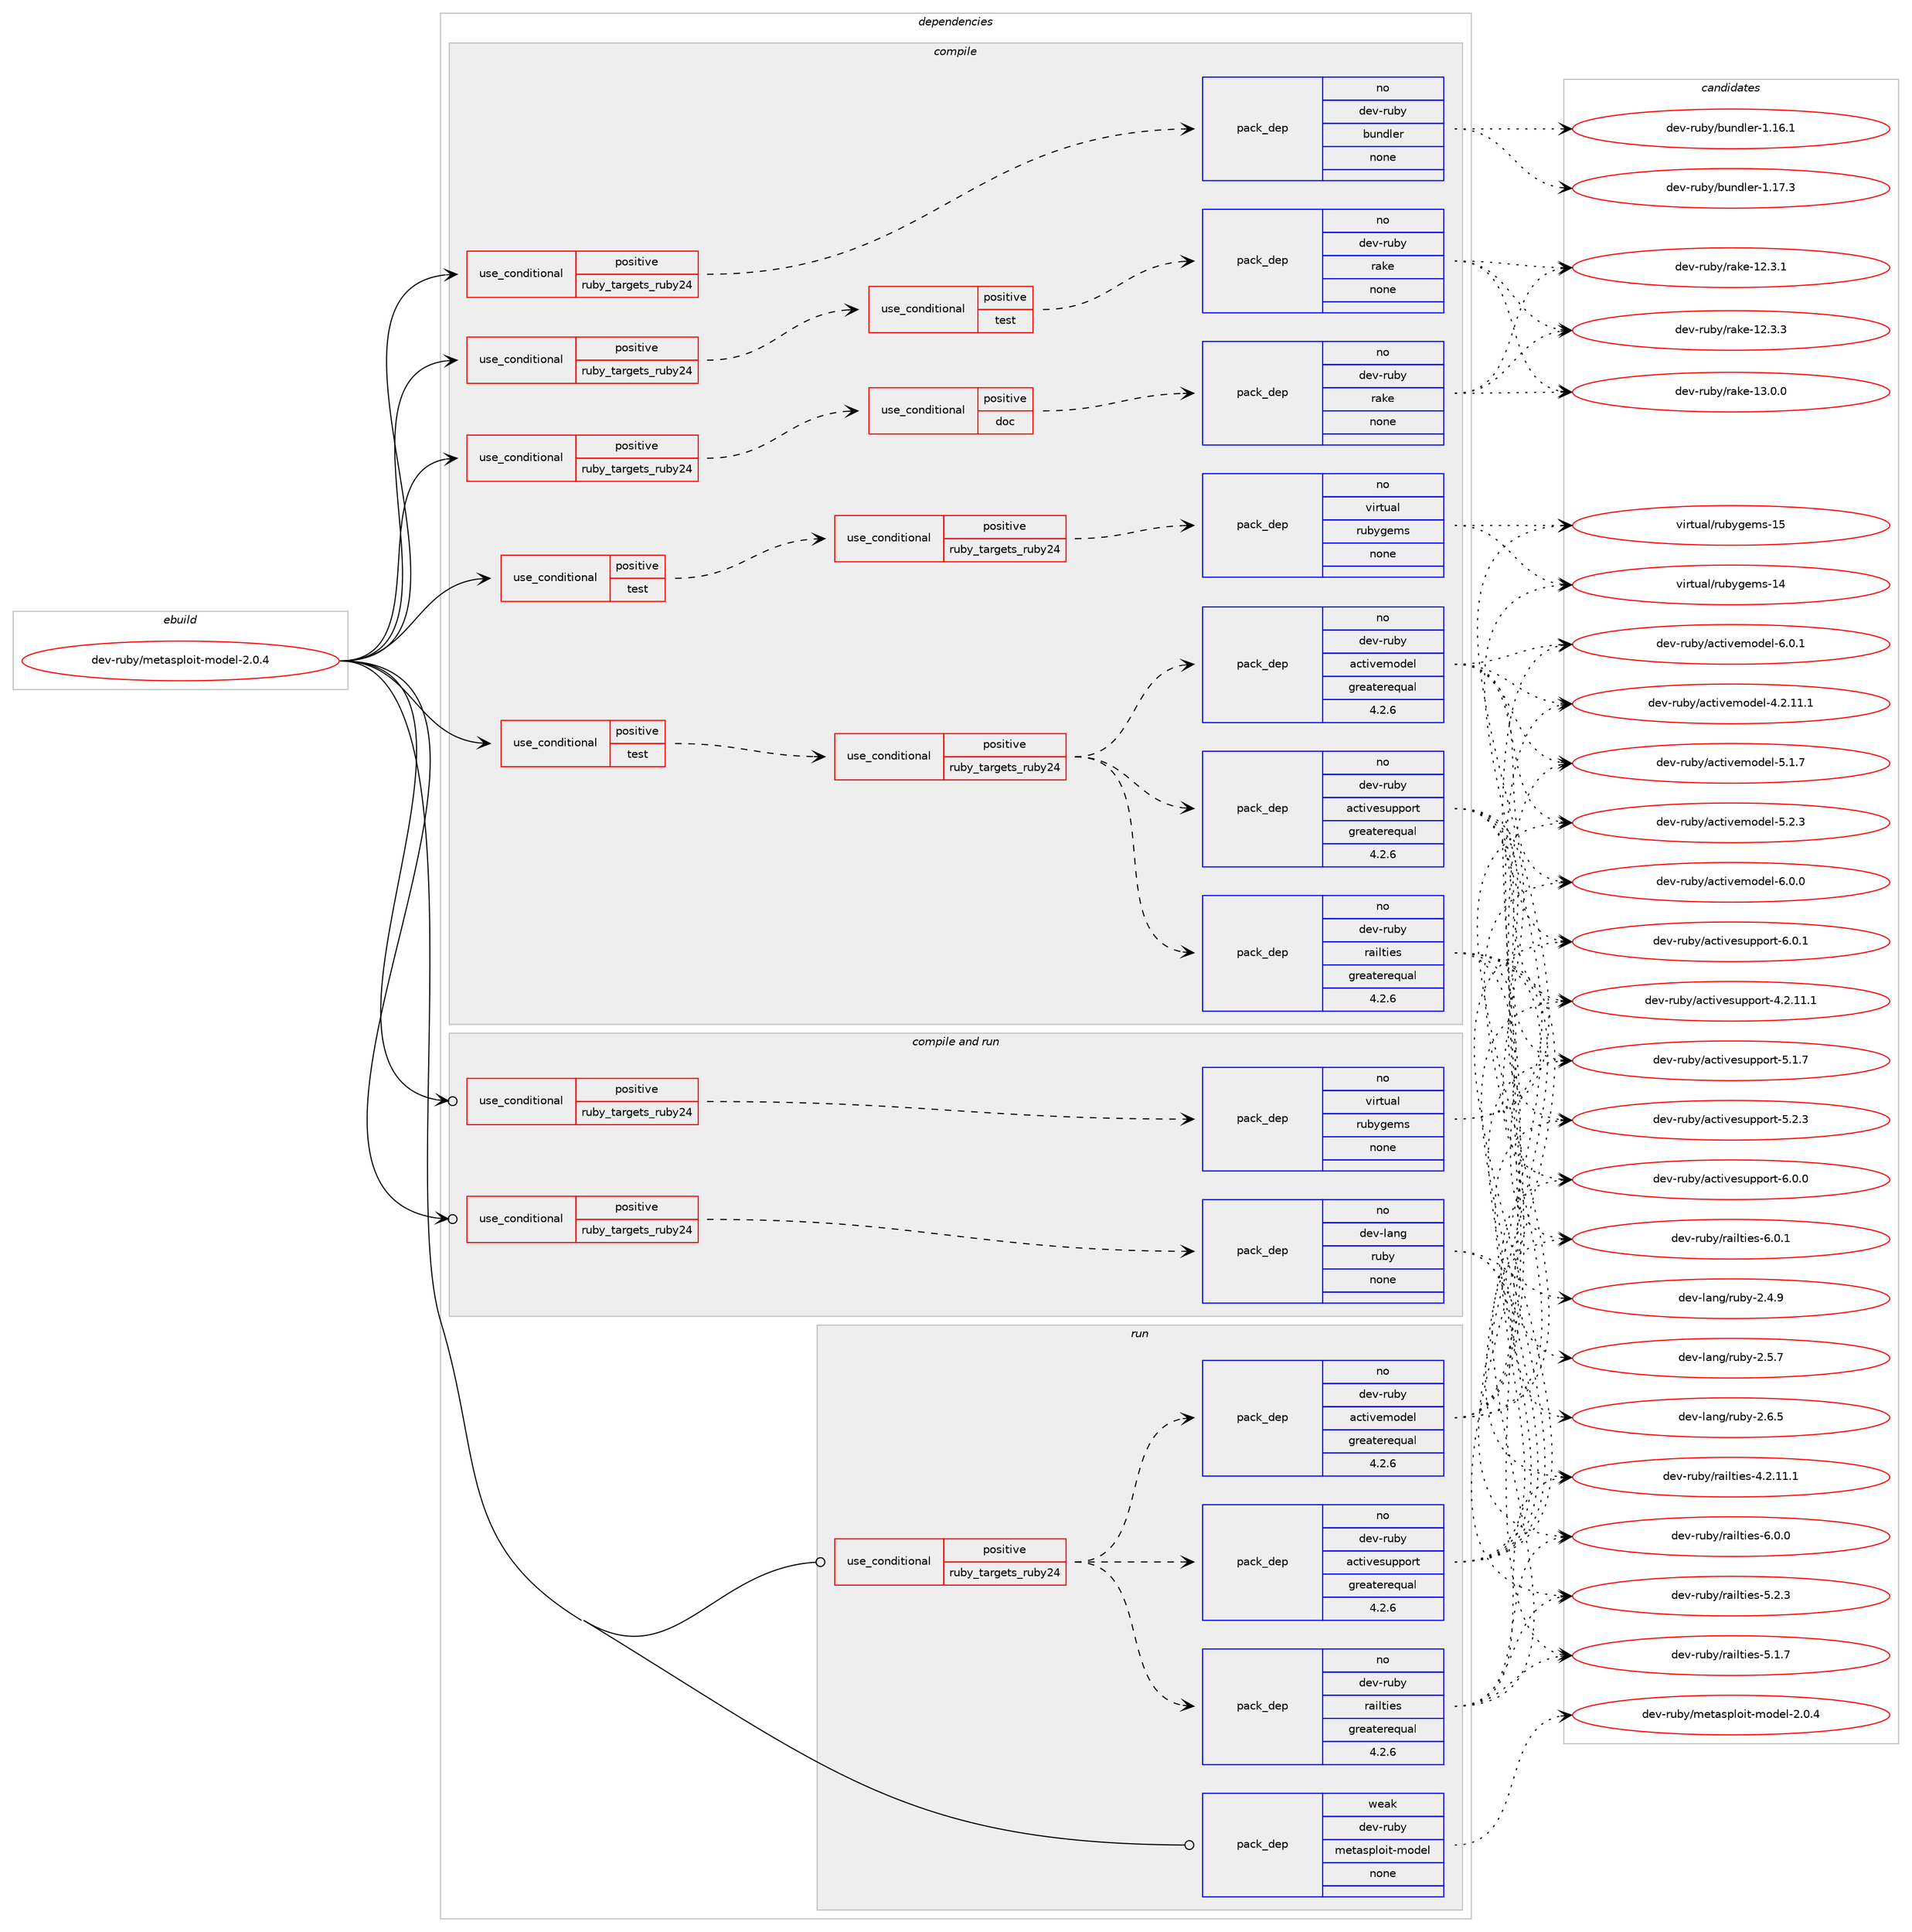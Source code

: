 digraph prolog {

# *************
# Graph options
# *************

newrank=true;
concentrate=true;
compound=true;
graph [rankdir=LR,fontname=Helvetica,fontsize=10,ranksep=1.5];#, ranksep=2.5, nodesep=0.2];
edge  [arrowhead=vee];
node  [fontname=Helvetica,fontsize=10];

# **********
# The ebuild
# **********

subgraph cluster_leftcol {
color=gray;
rank=same;
label=<<i>ebuild</i>>;
id [label="dev-ruby/metasploit-model-2.0.4", color=red, width=4, href="../dev-ruby/metasploit-model-2.0.4.svg"];
}

# ****************
# The dependencies
# ****************

subgraph cluster_midcol {
color=gray;
label=<<i>dependencies</i>>;
subgraph cluster_compile {
fillcolor="#eeeeee";
style=filled;
label=<<i>compile</i>>;
subgraph cond167455 {
dependency695073 [label=<<TABLE BORDER="0" CELLBORDER="1" CELLSPACING="0" CELLPADDING="4"><TR><TD ROWSPAN="3" CELLPADDING="10">use_conditional</TD></TR><TR><TD>positive</TD></TR><TR><TD>ruby_targets_ruby24</TD></TR></TABLE>>, shape=none, color=red];
subgraph cond167456 {
dependency695074 [label=<<TABLE BORDER="0" CELLBORDER="1" CELLSPACING="0" CELLPADDING="4"><TR><TD ROWSPAN="3" CELLPADDING="10">use_conditional</TD></TR><TR><TD>positive</TD></TR><TR><TD>doc</TD></TR></TABLE>>, shape=none, color=red];
subgraph pack515633 {
dependency695075 [label=<<TABLE BORDER="0" CELLBORDER="1" CELLSPACING="0" CELLPADDING="4" WIDTH="220"><TR><TD ROWSPAN="6" CELLPADDING="30">pack_dep</TD></TR><TR><TD WIDTH="110">no</TD></TR><TR><TD>dev-ruby</TD></TR><TR><TD>rake</TD></TR><TR><TD>none</TD></TR><TR><TD></TD></TR></TABLE>>, shape=none, color=blue];
}
dependency695074:e -> dependency695075:w [weight=20,style="dashed",arrowhead="vee"];
}
dependency695073:e -> dependency695074:w [weight=20,style="dashed",arrowhead="vee"];
}
id:e -> dependency695073:w [weight=20,style="solid",arrowhead="vee"];
subgraph cond167457 {
dependency695076 [label=<<TABLE BORDER="0" CELLBORDER="1" CELLSPACING="0" CELLPADDING="4"><TR><TD ROWSPAN="3" CELLPADDING="10">use_conditional</TD></TR><TR><TD>positive</TD></TR><TR><TD>ruby_targets_ruby24</TD></TR></TABLE>>, shape=none, color=red];
subgraph cond167458 {
dependency695077 [label=<<TABLE BORDER="0" CELLBORDER="1" CELLSPACING="0" CELLPADDING="4"><TR><TD ROWSPAN="3" CELLPADDING="10">use_conditional</TD></TR><TR><TD>positive</TD></TR><TR><TD>test</TD></TR></TABLE>>, shape=none, color=red];
subgraph pack515634 {
dependency695078 [label=<<TABLE BORDER="0" CELLBORDER="1" CELLSPACING="0" CELLPADDING="4" WIDTH="220"><TR><TD ROWSPAN="6" CELLPADDING="30">pack_dep</TD></TR><TR><TD WIDTH="110">no</TD></TR><TR><TD>dev-ruby</TD></TR><TR><TD>rake</TD></TR><TR><TD>none</TD></TR><TR><TD></TD></TR></TABLE>>, shape=none, color=blue];
}
dependency695077:e -> dependency695078:w [weight=20,style="dashed",arrowhead="vee"];
}
dependency695076:e -> dependency695077:w [weight=20,style="dashed",arrowhead="vee"];
}
id:e -> dependency695076:w [weight=20,style="solid",arrowhead="vee"];
subgraph cond167459 {
dependency695079 [label=<<TABLE BORDER="0" CELLBORDER="1" CELLSPACING="0" CELLPADDING="4"><TR><TD ROWSPAN="3" CELLPADDING="10">use_conditional</TD></TR><TR><TD>positive</TD></TR><TR><TD>ruby_targets_ruby24</TD></TR></TABLE>>, shape=none, color=red];
subgraph pack515635 {
dependency695080 [label=<<TABLE BORDER="0" CELLBORDER="1" CELLSPACING="0" CELLPADDING="4" WIDTH="220"><TR><TD ROWSPAN="6" CELLPADDING="30">pack_dep</TD></TR><TR><TD WIDTH="110">no</TD></TR><TR><TD>dev-ruby</TD></TR><TR><TD>bundler</TD></TR><TR><TD>none</TD></TR><TR><TD></TD></TR></TABLE>>, shape=none, color=blue];
}
dependency695079:e -> dependency695080:w [weight=20,style="dashed",arrowhead="vee"];
}
id:e -> dependency695079:w [weight=20,style="solid",arrowhead="vee"];
subgraph cond167460 {
dependency695081 [label=<<TABLE BORDER="0" CELLBORDER="1" CELLSPACING="0" CELLPADDING="4"><TR><TD ROWSPAN="3" CELLPADDING="10">use_conditional</TD></TR><TR><TD>positive</TD></TR><TR><TD>test</TD></TR></TABLE>>, shape=none, color=red];
subgraph cond167461 {
dependency695082 [label=<<TABLE BORDER="0" CELLBORDER="1" CELLSPACING="0" CELLPADDING="4"><TR><TD ROWSPAN="3" CELLPADDING="10">use_conditional</TD></TR><TR><TD>positive</TD></TR><TR><TD>ruby_targets_ruby24</TD></TR></TABLE>>, shape=none, color=red];
subgraph pack515636 {
dependency695083 [label=<<TABLE BORDER="0" CELLBORDER="1" CELLSPACING="0" CELLPADDING="4" WIDTH="220"><TR><TD ROWSPAN="6" CELLPADDING="30">pack_dep</TD></TR><TR><TD WIDTH="110">no</TD></TR><TR><TD>dev-ruby</TD></TR><TR><TD>railties</TD></TR><TR><TD>greaterequal</TD></TR><TR><TD>4.2.6</TD></TR></TABLE>>, shape=none, color=blue];
}
dependency695082:e -> dependency695083:w [weight=20,style="dashed",arrowhead="vee"];
subgraph pack515637 {
dependency695084 [label=<<TABLE BORDER="0" CELLBORDER="1" CELLSPACING="0" CELLPADDING="4" WIDTH="220"><TR><TD ROWSPAN="6" CELLPADDING="30">pack_dep</TD></TR><TR><TD WIDTH="110">no</TD></TR><TR><TD>dev-ruby</TD></TR><TR><TD>activesupport</TD></TR><TR><TD>greaterequal</TD></TR><TR><TD>4.2.6</TD></TR></TABLE>>, shape=none, color=blue];
}
dependency695082:e -> dependency695084:w [weight=20,style="dashed",arrowhead="vee"];
subgraph pack515638 {
dependency695085 [label=<<TABLE BORDER="0" CELLBORDER="1" CELLSPACING="0" CELLPADDING="4" WIDTH="220"><TR><TD ROWSPAN="6" CELLPADDING="30">pack_dep</TD></TR><TR><TD WIDTH="110">no</TD></TR><TR><TD>dev-ruby</TD></TR><TR><TD>activemodel</TD></TR><TR><TD>greaterequal</TD></TR><TR><TD>4.2.6</TD></TR></TABLE>>, shape=none, color=blue];
}
dependency695082:e -> dependency695085:w [weight=20,style="dashed",arrowhead="vee"];
}
dependency695081:e -> dependency695082:w [weight=20,style="dashed",arrowhead="vee"];
}
id:e -> dependency695081:w [weight=20,style="solid",arrowhead="vee"];
subgraph cond167462 {
dependency695086 [label=<<TABLE BORDER="0" CELLBORDER="1" CELLSPACING="0" CELLPADDING="4"><TR><TD ROWSPAN="3" CELLPADDING="10">use_conditional</TD></TR><TR><TD>positive</TD></TR><TR><TD>test</TD></TR></TABLE>>, shape=none, color=red];
subgraph cond167463 {
dependency695087 [label=<<TABLE BORDER="0" CELLBORDER="1" CELLSPACING="0" CELLPADDING="4"><TR><TD ROWSPAN="3" CELLPADDING="10">use_conditional</TD></TR><TR><TD>positive</TD></TR><TR><TD>ruby_targets_ruby24</TD></TR></TABLE>>, shape=none, color=red];
subgraph pack515639 {
dependency695088 [label=<<TABLE BORDER="0" CELLBORDER="1" CELLSPACING="0" CELLPADDING="4" WIDTH="220"><TR><TD ROWSPAN="6" CELLPADDING="30">pack_dep</TD></TR><TR><TD WIDTH="110">no</TD></TR><TR><TD>virtual</TD></TR><TR><TD>rubygems</TD></TR><TR><TD>none</TD></TR><TR><TD></TD></TR></TABLE>>, shape=none, color=blue];
}
dependency695087:e -> dependency695088:w [weight=20,style="dashed",arrowhead="vee"];
}
dependency695086:e -> dependency695087:w [weight=20,style="dashed",arrowhead="vee"];
}
id:e -> dependency695086:w [weight=20,style="solid",arrowhead="vee"];
}
subgraph cluster_compileandrun {
fillcolor="#eeeeee";
style=filled;
label=<<i>compile and run</i>>;
subgraph cond167464 {
dependency695089 [label=<<TABLE BORDER="0" CELLBORDER="1" CELLSPACING="0" CELLPADDING="4"><TR><TD ROWSPAN="3" CELLPADDING="10">use_conditional</TD></TR><TR><TD>positive</TD></TR><TR><TD>ruby_targets_ruby24</TD></TR></TABLE>>, shape=none, color=red];
subgraph pack515640 {
dependency695090 [label=<<TABLE BORDER="0" CELLBORDER="1" CELLSPACING="0" CELLPADDING="4" WIDTH="220"><TR><TD ROWSPAN="6" CELLPADDING="30">pack_dep</TD></TR><TR><TD WIDTH="110">no</TD></TR><TR><TD>dev-lang</TD></TR><TR><TD>ruby</TD></TR><TR><TD>none</TD></TR><TR><TD></TD></TR></TABLE>>, shape=none, color=blue];
}
dependency695089:e -> dependency695090:w [weight=20,style="dashed",arrowhead="vee"];
}
id:e -> dependency695089:w [weight=20,style="solid",arrowhead="odotvee"];
subgraph cond167465 {
dependency695091 [label=<<TABLE BORDER="0" CELLBORDER="1" CELLSPACING="0" CELLPADDING="4"><TR><TD ROWSPAN="3" CELLPADDING="10">use_conditional</TD></TR><TR><TD>positive</TD></TR><TR><TD>ruby_targets_ruby24</TD></TR></TABLE>>, shape=none, color=red];
subgraph pack515641 {
dependency695092 [label=<<TABLE BORDER="0" CELLBORDER="1" CELLSPACING="0" CELLPADDING="4" WIDTH="220"><TR><TD ROWSPAN="6" CELLPADDING="30">pack_dep</TD></TR><TR><TD WIDTH="110">no</TD></TR><TR><TD>virtual</TD></TR><TR><TD>rubygems</TD></TR><TR><TD>none</TD></TR><TR><TD></TD></TR></TABLE>>, shape=none, color=blue];
}
dependency695091:e -> dependency695092:w [weight=20,style="dashed",arrowhead="vee"];
}
id:e -> dependency695091:w [weight=20,style="solid",arrowhead="odotvee"];
}
subgraph cluster_run {
fillcolor="#eeeeee";
style=filled;
label=<<i>run</i>>;
subgraph cond167466 {
dependency695093 [label=<<TABLE BORDER="0" CELLBORDER="1" CELLSPACING="0" CELLPADDING="4"><TR><TD ROWSPAN="3" CELLPADDING="10">use_conditional</TD></TR><TR><TD>positive</TD></TR><TR><TD>ruby_targets_ruby24</TD></TR></TABLE>>, shape=none, color=red];
subgraph pack515642 {
dependency695094 [label=<<TABLE BORDER="0" CELLBORDER="1" CELLSPACING="0" CELLPADDING="4" WIDTH="220"><TR><TD ROWSPAN="6" CELLPADDING="30">pack_dep</TD></TR><TR><TD WIDTH="110">no</TD></TR><TR><TD>dev-ruby</TD></TR><TR><TD>railties</TD></TR><TR><TD>greaterequal</TD></TR><TR><TD>4.2.6</TD></TR></TABLE>>, shape=none, color=blue];
}
dependency695093:e -> dependency695094:w [weight=20,style="dashed",arrowhead="vee"];
subgraph pack515643 {
dependency695095 [label=<<TABLE BORDER="0" CELLBORDER="1" CELLSPACING="0" CELLPADDING="4" WIDTH="220"><TR><TD ROWSPAN="6" CELLPADDING="30">pack_dep</TD></TR><TR><TD WIDTH="110">no</TD></TR><TR><TD>dev-ruby</TD></TR><TR><TD>activesupport</TD></TR><TR><TD>greaterequal</TD></TR><TR><TD>4.2.6</TD></TR></TABLE>>, shape=none, color=blue];
}
dependency695093:e -> dependency695095:w [weight=20,style="dashed",arrowhead="vee"];
subgraph pack515644 {
dependency695096 [label=<<TABLE BORDER="0" CELLBORDER="1" CELLSPACING="0" CELLPADDING="4" WIDTH="220"><TR><TD ROWSPAN="6" CELLPADDING="30">pack_dep</TD></TR><TR><TD WIDTH="110">no</TD></TR><TR><TD>dev-ruby</TD></TR><TR><TD>activemodel</TD></TR><TR><TD>greaterequal</TD></TR><TR><TD>4.2.6</TD></TR></TABLE>>, shape=none, color=blue];
}
dependency695093:e -> dependency695096:w [weight=20,style="dashed",arrowhead="vee"];
}
id:e -> dependency695093:w [weight=20,style="solid",arrowhead="odot"];
subgraph pack515645 {
dependency695097 [label=<<TABLE BORDER="0" CELLBORDER="1" CELLSPACING="0" CELLPADDING="4" WIDTH="220"><TR><TD ROWSPAN="6" CELLPADDING="30">pack_dep</TD></TR><TR><TD WIDTH="110">weak</TD></TR><TR><TD>dev-ruby</TD></TR><TR><TD>metasploit-model</TD></TR><TR><TD>none</TD></TR><TR><TD></TD></TR></TABLE>>, shape=none, color=blue];
}
id:e -> dependency695097:w [weight=20,style="solid",arrowhead="odot"];
}
}

# **************
# The candidates
# **************

subgraph cluster_choices {
rank=same;
color=gray;
label=<<i>candidates</i>>;

subgraph choice515633 {
color=black;
nodesep=1;
choice1001011184511411798121471149710710145495046514649 [label="dev-ruby/rake-12.3.1", color=red, width=4,href="../dev-ruby/rake-12.3.1.svg"];
choice1001011184511411798121471149710710145495046514651 [label="dev-ruby/rake-12.3.3", color=red, width=4,href="../dev-ruby/rake-12.3.3.svg"];
choice1001011184511411798121471149710710145495146484648 [label="dev-ruby/rake-13.0.0", color=red, width=4,href="../dev-ruby/rake-13.0.0.svg"];
dependency695075:e -> choice1001011184511411798121471149710710145495046514649:w [style=dotted,weight="100"];
dependency695075:e -> choice1001011184511411798121471149710710145495046514651:w [style=dotted,weight="100"];
dependency695075:e -> choice1001011184511411798121471149710710145495146484648:w [style=dotted,weight="100"];
}
subgraph choice515634 {
color=black;
nodesep=1;
choice1001011184511411798121471149710710145495046514649 [label="dev-ruby/rake-12.3.1", color=red, width=4,href="../dev-ruby/rake-12.3.1.svg"];
choice1001011184511411798121471149710710145495046514651 [label="dev-ruby/rake-12.3.3", color=red, width=4,href="../dev-ruby/rake-12.3.3.svg"];
choice1001011184511411798121471149710710145495146484648 [label="dev-ruby/rake-13.0.0", color=red, width=4,href="../dev-ruby/rake-13.0.0.svg"];
dependency695078:e -> choice1001011184511411798121471149710710145495046514649:w [style=dotted,weight="100"];
dependency695078:e -> choice1001011184511411798121471149710710145495046514651:w [style=dotted,weight="100"];
dependency695078:e -> choice1001011184511411798121471149710710145495146484648:w [style=dotted,weight="100"];
}
subgraph choice515635 {
color=black;
nodesep=1;
choice1001011184511411798121479811711010010810111445494649544649 [label="dev-ruby/bundler-1.16.1", color=red, width=4,href="../dev-ruby/bundler-1.16.1.svg"];
choice1001011184511411798121479811711010010810111445494649554651 [label="dev-ruby/bundler-1.17.3", color=red, width=4,href="../dev-ruby/bundler-1.17.3.svg"];
dependency695080:e -> choice1001011184511411798121479811711010010810111445494649544649:w [style=dotted,weight="100"];
dependency695080:e -> choice1001011184511411798121479811711010010810111445494649554651:w [style=dotted,weight="100"];
}
subgraph choice515636 {
color=black;
nodesep=1;
choice10010111845114117981214711497105108116105101115455246504649494649 [label="dev-ruby/railties-4.2.11.1", color=red, width=4,href="../dev-ruby/railties-4.2.11.1.svg"];
choice10010111845114117981214711497105108116105101115455346494655 [label="dev-ruby/railties-5.1.7", color=red, width=4,href="../dev-ruby/railties-5.1.7.svg"];
choice10010111845114117981214711497105108116105101115455346504651 [label="dev-ruby/railties-5.2.3", color=red, width=4,href="../dev-ruby/railties-5.2.3.svg"];
choice10010111845114117981214711497105108116105101115455446484648 [label="dev-ruby/railties-6.0.0", color=red, width=4,href="../dev-ruby/railties-6.0.0.svg"];
choice10010111845114117981214711497105108116105101115455446484649 [label="dev-ruby/railties-6.0.1", color=red, width=4,href="../dev-ruby/railties-6.0.1.svg"];
dependency695083:e -> choice10010111845114117981214711497105108116105101115455246504649494649:w [style=dotted,weight="100"];
dependency695083:e -> choice10010111845114117981214711497105108116105101115455346494655:w [style=dotted,weight="100"];
dependency695083:e -> choice10010111845114117981214711497105108116105101115455346504651:w [style=dotted,weight="100"];
dependency695083:e -> choice10010111845114117981214711497105108116105101115455446484648:w [style=dotted,weight="100"];
dependency695083:e -> choice10010111845114117981214711497105108116105101115455446484649:w [style=dotted,weight="100"];
}
subgraph choice515637 {
color=black;
nodesep=1;
choice1001011184511411798121479799116105118101115117112112111114116455246504649494649 [label="dev-ruby/activesupport-4.2.11.1", color=red, width=4,href="../dev-ruby/activesupport-4.2.11.1.svg"];
choice1001011184511411798121479799116105118101115117112112111114116455346494655 [label="dev-ruby/activesupport-5.1.7", color=red, width=4,href="../dev-ruby/activesupport-5.1.7.svg"];
choice1001011184511411798121479799116105118101115117112112111114116455346504651 [label="dev-ruby/activesupport-5.2.3", color=red, width=4,href="../dev-ruby/activesupport-5.2.3.svg"];
choice1001011184511411798121479799116105118101115117112112111114116455446484648 [label="dev-ruby/activesupport-6.0.0", color=red, width=4,href="../dev-ruby/activesupport-6.0.0.svg"];
choice1001011184511411798121479799116105118101115117112112111114116455446484649 [label="dev-ruby/activesupport-6.0.1", color=red, width=4,href="../dev-ruby/activesupport-6.0.1.svg"];
dependency695084:e -> choice1001011184511411798121479799116105118101115117112112111114116455246504649494649:w [style=dotted,weight="100"];
dependency695084:e -> choice1001011184511411798121479799116105118101115117112112111114116455346494655:w [style=dotted,weight="100"];
dependency695084:e -> choice1001011184511411798121479799116105118101115117112112111114116455346504651:w [style=dotted,weight="100"];
dependency695084:e -> choice1001011184511411798121479799116105118101115117112112111114116455446484648:w [style=dotted,weight="100"];
dependency695084:e -> choice1001011184511411798121479799116105118101115117112112111114116455446484649:w [style=dotted,weight="100"];
}
subgraph choice515638 {
color=black;
nodesep=1;
choice1001011184511411798121479799116105118101109111100101108455246504649494649 [label="dev-ruby/activemodel-4.2.11.1", color=red, width=4,href="../dev-ruby/activemodel-4.2.11.1.svg"];
choice1001011184511411798121479799116105118101109111100101108455346494655 [label="dev-ruby/activemodel-5.1.7", color=red, width=4,href="../dev-ruby/activemodel-5.1.7.svg"];
choice1001011184511411798121479799116105118101109111100101108455346504651 [label="dev-ruby/activemodel-5.2.3", color=red, width=4,href="../dev-ruby/activemodel-5.2.3.svg"];
choice1001011184511411798121479799116105118101109111100101108455446484648 [label="dev-ruby/activemodel-6.0.0", color=red, width=4,href="../dev-ruby/activemodel-6.0.0.svg"];
choice1001011184511411798121479799116105118101109111100101108455446484649 [label="dev-ruby/activemodel-6.0.1", color=red, width=4,href="../dev-ruby/activemodel-6.0.1.svg"];
dependency695085:e -> choice1001011184511411798121479799116105118101109111100101108455246504649494649:w [style=dotted,weight="100"];
dependency695085:e -> choice1001011184511411798121479799116105118101109111100101108455346494655:w [style=dotted,weight="100"];
dependency695085:e -> choice1001011184511411798121479799116105118101109111100101108455346504651:w [style=dotted,weight="100"];
dependency695085:e -> choice1001011184511411798121479799116105118101109111100101108455446484648:w [style=dotted,weight="100"];
dependency695085:e -> choice1001011184511411798121479799116105118101109111100101108455446484649:w [style=dotted,weight="100"];
}
subgraph choice515639 {
color=black;
nodesep=1;
choice118105114116117971084711411798121103101109115454952 [label="virtual/rubygems-14", color=red, width=4,href="../virtual/rubygems-14.svg"];
choice118105114116117971084711411798121103101109115454953 [label="virtual/rubygems-15", color=red, width=4,href="../virtual/rubygems-15.svg"];
dependency695088:e -> choice118105114116117971084711411798121103101109115454952:w [style=dotted,weight="100"];
dependency695088:e -> choice118105114116117971084711411798121103101109115454953:w [style=dotted,weight="100"];
}
subgraph choice515640 {
color=black;
nodesep=1;
choice10010111845108971101034711411798121455046524657 [label="dev-lang/ruby-2.4.9", color=red, width=4,href="../dev-lang/ruby-2.4.9.svg"];
choice10010111845108971101034711411798121455046534655 [label="dev-lang/ruby-2.5.7", color=red, width=4,href="../dev-lang/ruby-2.5.7.svg"];
choice10010111845108971101034711411798121455046544653 [label="dev-lang/ruby-2.6.5", color=red, width=4,href="../dev-lang/ruby-2.6.5.svg"];
dependency695090:e -> choice10010111845108971101034711411798121455046524657:w [style=dotted,weight="100"];
dependency695090:e -> choice10010111845108971101034711411798121455046534655:w [style=dotted,weight="100"];
dependency695090:e -> choice10010111845108971101034711411798121455046544653:w [style=dotted,weight="100"];
}
subgraph choice515641 {
color=black;
nodesep=1;
choice118105114116117971084711411798121103101109115454952 [label="virtual/rubygems-14", color=red, width=4,href="../virtual/rubygems-14.svg"];
choice118105114116117971084711411798121103101109115454953 [label="virtual/rubygems-15", color=red, width=4,href="../virtual/rubygems-15.svg"];
dependency695092:e -> choice118105114116117971084711411798121103101109115454952:w [style=dotted,weight="100"];
dependency695092:e -> choice118105114116117971084711411798121103101109115454953:w [style=dotted,weight="100"];
}
subgraph choice515642 {
color=black;
nodesep=1;
choice10010111845114117981214711497105108116105101115455246504649494649 [label="dev-ruby/railties-4.2.11.1", color=red, width=4,href="../dev-ruby/railties-4.2.11.1.svg"];
choice10010111845114117981214711497105108116105101115455346494655 [label="dev-ruby/railties-5.1.7", color=red, width=4,href="../dev-ruby/railties-5.1.7.svg"];
choice10010111845114117981214711497105108116105101115455346504651 [label="dev-ruby/railties-5.2.3", color=red, width=4,href="../dev-ruby/railties-5.2.3.svg"];
choice10010111845114117981214711497105108116105101115455446484648 [label="dev-ruby/railties-6.0.0", color=red, width=4,href="../dev-ruby/railties-6.0.0.svg"];
choice10010111845114117981214711497105108116105101115455446484649 [label="dev-ruby/railties-6.0.1", color=red, width=4,href="../dev-ruby/railties-6.0.1.svg"];
dependency695094:e -> choice10010111845114117981214711497105108116105101115455246504649494649:w [style=dotted,weight="100"];
dependency695094:e -> choice10010111845114117981214711497105108116105101115455346494655:w [style=dotted,weight="100"];
dependency695094:e -> choice10010111845114117981214711497105108116105101115455346504651:w [style=dotted,weight="100"];
dependency695094:e -> choice10010111845114117981214711497105108116105101115455446484648:w [style=dotted,weight="100"];
dependency695094:e -> choice10010111845114117981214711497105108116105101115455446484649:w [style=dotted,weight="100"];
}
subgraph choice515643 {
color=black;
nodesep=1;
choice1001011184511411798121479799116105118101115117112112111114116455246504649494649 [label="dev-ruby/activesupport-4.2.11.1", color=red, width=4,href="../dev-ruby/activesupport-4.2.11.1.svg"];
choice1001011184511411798121479799116105118101115117112112111114116455346494655 [label="dev-ruby/activesupport-5.1.7", color=red, width=4,href="../dev-ruby/activesupport-5.1.7.svg"];
choice1001011184511411798121479799116105118101115117112112111114116455346504651 [label="dev-ruby/activesupport-5.2.3", color=red, width=4,href="../dev-ruby/activesupport-5.2.3.svg"];
choice1001011184511411798121479799116105118101115117112112111114116455446484648 [label="dev-ruby/activesupport-6.0.0", color=red, width=4,href="../dev-ruby/activesupport-6.0.0.svg"];
choice1001011184511411798121479799116105118101115117112112111114116455446484649 [label="dev-ruby/activesupport-6.0.1", color=red, width=4,href="../dev-ruby/activesupport-6.0.1.svg"];
dependency695095:e -> choice1001011184511411798121479799116105118101115117112112111114116455246504649494649:w [style=dotted,weight="100"];
dependency695095:e -> choice1001011184511411798121479799116105118101115117112112111114116455346494655:w [style=dotted,weight="100"];
dependency695095:e -> choice1001011184511411798121479799116105118101115117112112111114116455346504651:w [style=dotted,weight="100"];
dependency695095:e -> choice1001011184511411798121479799116105118101115117112112111114116455446484648:w [style=dotted,weight="100"];
dependency695095:e -> choice1001011184511411798121479799116105118101115117112112111114116455446484649:w [style=dotted,weight="100"];
}
subgraph choice515644 {
color=black;
nodesep=1;
choice1001011184511411798121479799116105118101109111100101108455246504649494649 [label="dev-ruby/activemodel-4.2.11.1", color=red, width=4,href="../dev-ruby/activemodel-4.2.11.1.svg"];
choice1001011184511411798121479799116105118101109111100101108455346494655 [label="dev-ruby/activemodel-5.1.7", color=red, width=4,href="../dev-ruby/activemodel-5.1.7.svg"];
choice1001011184511411798121479799116105118101109111100101108455346504651 [label="dev-ruby/activemodel-5.2.3", color=red, width=4,href="../dev-ruby/activemodel-5.2.3.svg"];
choice1001011184511411798121479799116105118101109111100101108455446484648 [label="dev-ruby/activemodel-6.0.0", color=red, width=4,href="../dev-ruby/activemodel-6.0.0.svg"];
choice1001011184511411798121479799116105118101109111100101108455446484649 [label="dev-ruby/activemodel-6.0.1", color=red, width=4,href="../dev-ruby/activemodel-6.0.1.svg"];
dependency695096:e -> choice1001011184511411798121479799116105118101109111100101108455246504649494649:w [style=dotted,weight="100"];
dependency695096:e -> choice1001011184511411798121479799116105118101109111100101108455346494655:w [style=dotted,weight="100"];
dependency695096:e -> choice1001011184511411798121479799116105118101109111100101108455346504651:w [style=dotted,weight="100"];
dependency695096:e -> choice1001011184511411798121479799116105118101109111100101108455446484648:w [style=dotted,weight="100"];
dependency695096:e -> choice1001011184511411798121479799116105118101109111100101108455446484649:w [style=dotted,weight="100"];
}
subgraph choice515645 {
color=black;
nodesep=1;
choice1001011184511411798121471091011169711511210811110511645109111100101108455046484652 [label="dev-ruby/metasploit-model-2.0.4", color=red, width=4,href="../dev-ruby/metasploit-model-2.0.4.svg"];
dependency695097:e -> choice1001011184511411798121471091011169711511210811110511645109111100101108455046484652:w [style=dotted,weight="100"];
}
}

}
